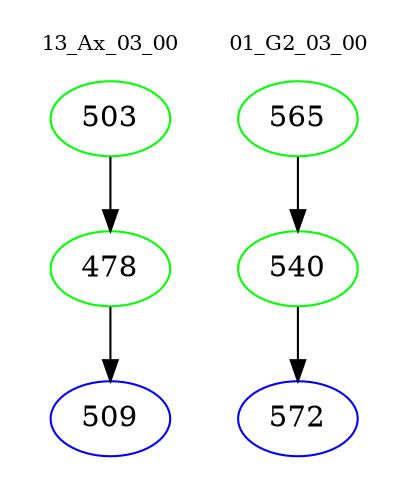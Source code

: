 digraph{
subgraph cluster_0 {
color = white
label = "13_Ax_03_00";
fontsize=10;
T0_503 [label="503", color="green"]
T0_503 -> T0_478 [color="black"]
T0_478 [label="478", color="green"]
T0_478 -> T0_509 [color="black"]
T0_509 [label="509", color="blue"]
}
subgraph cluster_1 {
color = white
label = "01_G2_03_00";
fontsize=10;
T1_565 [label="565", color="green"]
T1_565 -> T1_540 [color="black"]
T1_540 [label="540", color="green"]
T1_540 -> T1_572 [color="black"]
T1_572 [label="572", color="blue"]
}
}
